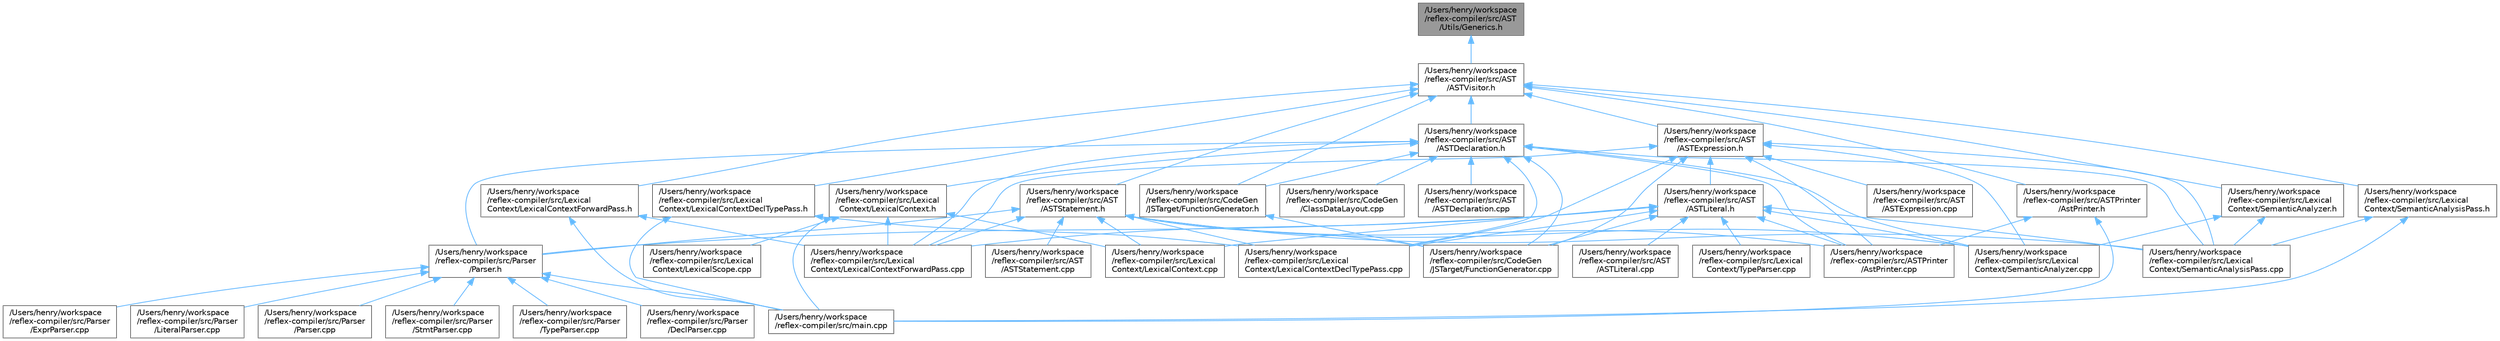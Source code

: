 digraph "/Users/henry/workspace/reflex-compiler/src/AST/Utils/Generics.h"
{
 // LATEX_PDF_SIZE
  bgcolor="transparent";
  edge [fontname=Helvetica,fontsize=10,labelfontname=Helvetica,labelfontsize=10];
  node [fontname=Helvetica,fontsize=10,shape=box,height=0.2,width=0.4];
  Node1 [id="Node000001",label="/Users/henry/workspace\l/reflex-compiler/src/AST\l/Utils/Generics.h",height=0.2,width=0.4,color="gray40", fillcolor="grey60", style="filled", fontcolor="black",tooltip=" "];
  Node1 -> Node2 [id="edge1_Node000001_Node000002",dir="back",color="steelblue1",style="solid",tooltip=" "];
  Node2 [id="Node000002",label="/Users/henry/workspace\l/reflex-compiler/src/AST\l/ASTVisitor.h",height=0.2,width=0.4,color="grey40", fillcolor="white", style="filled",URL="$ASTVisitor_8h.html",tooltip=" "];
  Node2 -> Node3 [id="edge2_Node000002_Node000003",dir="back",color="steelblue1",style="solid",tooltip=" "];
  Node3 [id="Node000003",label="/Users/henry/workspace\l/reflex-compiler/src/AST\l/ASTDeclaration.h",height=0.2,width=0.4,color="grey40", fillcolor="white", style="filled",URL="$ASTDeclaration_8h.html",tooltip=" "];
  Node3 -> Node4 [id="edge3_Node000003_Node000004",dir="back",color="steelblue1",style="solid",tooltip=" "];
  Node4 [id="Node000004",label="/Users/henry/workspace\l/reflex-compiler/src/AST\l/ASTDeclaration.cpp",height=0.2,width=0.4,color="grey40", fillcolor="white", style="filled",URL="$ASTDeclaration_8cpp.html",tooltip=" "];
  Node3 -> Node5 [id="edge4_Node000003_Node000005",dir="back",color="steelblue1",style="solid",tooltip=" "];
  Node5 [id="Node000005",label="/Users/henry/workspace\l/reflex-compiler/src/ASTPrinter\l/AstPrinter.cpp",height=0.2,width=0.4,color="grey40", fillcolor="white", style="filled",URL="$AstPrinter_8cpp.html",tooltip=" "];
  Node3 -> Node6 [id="edge5_Node000003_Node000006",dir="back",color="steelblue1",style="solid",tooltip=" "];
  Node6 [id="Node000006",label="/Users/henry/workspace\l/reflex-compiler/src/CodeGen\l/ClassDataLayout.cpp",height=0.2,width=0.4,color="grey40", fillcolor="white", style="filled",URL="$ClassDataLayout_8cpp.html",tooltip=" "];
  Node3 -> Node7 [id="edge6_Node000003_Node000007",dir="back",color="steelblue1",style="solid",tooltip=" "];
  Node7 [id="Node000007",label="/Users/henry/workspace\l/reflex-compiler/src/CodeGen\l/JSTarget/FunctionGenerator.cpp",height=0.2,width=0.4,color="grey40", fillcolor="white", style="filled",URL="$JSTarget_2FunctionGenerator_8cpp.html",tooltip=" "];
  Node3 -> Node8 [id="edge7_Node000003_Node000008",dir="back",color="steelblue1",style="solid",tooltip=" "];
  Node8 [id="Node000008",label="/Users/henry/workspace\l/reflex-compiler/src/CodeGen\l/JSTarget/FunctionGenerator.h",height=0.2,width=0.4,color="grey40", fillcolor="white", style="filled",URL="$JSTarget_2FunctionGenerator_8h.html",tooltip=" "];
  Node8 -> Node7 [id="edge8_Node000008_Node000007",dir="back",color="steelblue1",style="solid",tooltip=" "];
  Node3 -> Node9 [id="edge9_Node000003_Node000009",dir="back",color="steelblue1",style="solid",tooltip=" "];
  Node9 [id="Node000009",label="/Users/henry/workspace\l/reflex-compiler/src/Lexical\lContext/LexicalContext.h",height=0.2,width=0.4,color="grey40", fillcolor="white", style="filled",URL="$LexicalContext_8h.html",tooltip=" "];
  Node9 -> Node10 [id="edge10_Node000009_Node000010",dir="back",color="steelblue1",style="solid",tooltip=" "];
  Node10 [id="Node000010",label="/Users/henry/workspace\l/reflex-compiler/src/Lexical\lContext/LexicalContext.cpp",height=0.2,width=0.4,color="grey40", fillcolor="white", style="filled",URL="$LexicalContext_8cpp.html",tooltip=" "];
  Node9 -> Node11 [id="edge11_Node000009_Node000011",dir="back",color="steelblue1",style="solid",tooltip=" "];
  Node11 [id="Node000011",label="/Users/henry/workspace\l/reflex-compiler/src/Lexical\lContext/LexicalContextForwardPass.cpp",height=0.2,width=0.4,color="grey40", fillcolor="white", style="filled",URL="$LexicalContextForwardPass_8cpp.html",tooltip=" "];
  Node9 -> Node12 [id="edge12_Node000009_Node000012",dir="back",color="steelblue1",style="solid",tooltip=" "];
  Node12 [id="Node000012",label="/Users/henry/workspace\l/reflex-compiler/src/Lexical\lContext/LexicalScope.cpp",height=0.2,width=0.4,color="grey40", fillcolor="white", style="filled",URL="$LexicalScope_8cpp.html",tooltip=" "];
  Node9 -> Node13 [id="edge13_Node000009_Node000013",dir="back",color="steelblue1",style="solid",tooltip=" "];
  Node13 [id="Node000013",label="/Users/henry/workspace\l/reflex-compiler/src/main.cpp",height=0.2,width=0.4,color="grey40", fillcolor="white", style="filled",URL="$main_8cpp.html",tooltip=" "];
  Node3 -> Node14 [id="edge14_Node000003_Node000014",dir="back",color="steelblue1",style="solid",tooltip=" "];
  Node14 [id="Node000014",label="/Users/henry/workspace\l/reflex-compiler/src/Lexical\lContext/LexicalContextDeclTypePass.cpp",height=0.2,width=0.4,color="grey40", fillcolor="white", style="filled",URL="$LexicalContextDeclTypePass_8cpp.html",tooltip=" "];
  Node3 -> Node11 [id="edge15_Node000003_Node000011",dir="back",color="steelblue1",style="solid",tooltip=" "];
  Node3 -> Node15 [id="edge16_Node000003_Node000015",dir="back",color="steelblue1",style="solid",tooltip=" "];
  Node15 [id="Node000015",label="/Users/henry/workspace\l/reflex-compiler/src/Lexical\lContext/SemanticAnalysisPass.cpp",height=0.2,width=0.4,color="grey40", fillcolor="white", style="filled",URL="$SemanticAnalysisPass_8cpp.html",tooltip=" "];
  Node3 -> Node16 [id="edge17_Node000003_Node000016",dir="back",color="steelblue1",style="solid",tooltip=" "];
  Node16 [id="Node000016",label="/Users/henry/workspace\l/reflex-compiler/src/Lexical\lContext/SemanticAnalyzer.cpp",height=0.2,width=0.4,color="grey40", fillcolor="white", style="filled",URL="$SemanticAnalyzer_8cpp.html",tooltip=" "];
  Node3 -> Node17 [id="edge18_Node000003_Node000017",dir="back",color="steelblue1",style="solid",tooltip=" "];
  Node17 [id="Node000017",label="/Users/henry/workspace\l/reflex-compiler/src/Parser\l/Parser.h",height=0.2,width=0.4,color="grey40", fillcolor="white", style="filled",URL="$Parser_8h.html",tooltip=" "];
  Node17 -> Node18 [id="edge19_Node000017_Node000018",dir="back",color="steelblue1",style="solid",tooltip=" "];
  Node18 [id="Node000018",label="/Users/henry/workspace\l/reflex-compiler/src/Parser\l/DeclParser.cpp",height=0.2,width=0.4,color="grey40", fillcolor="white", style="filled",URL="$DeclParser_8cpp.html",tooltip=" "];
  Node17 -> Node19 [id="edge20_Node000017_Node000019",dir="back",color="steelblue1",style="solid",tooltip=" "];
  Node19 [id="Node000019",label="/Users/henry/workspace\l/reflex-compiler/src/Parser\l/ExprParser.cpp",height=0.2,width=0.4,color="grey40", fillcolor="white", style="filled",URL="$ExprParser_8cpp.html",tooltip=" "];
  Node17 -> Node20 [id="edge21_Node000017_Node000020",dir="back",color="steelblue1",style="solid",tooltip=" "];
  Node20 [id="Node000020",label="/Users/henry/workspace\l/reflex-compiler/src/Parser\l/LiteralParser.cpp",height=0.2,width=0.4,color="grey40", fillcolor="white", style="filled",URL="$LiteralParser_8cpp.html",tooltip=" "];
  Node17 -> Node21 [id="edge22_Node000017_Node000021",dir="back",color="steelblue1",style="solid",tooltip=" "];
  Node21 [id="Node000021",label="/Users/henry/workspace\l/reflex-compiler/src/Parser\l/Parser.cpp",height=0.2,width=0.4,color="grey40", fillcolor="white", style="filled",URL="$Parser_8cpp.html",tooltip=" "];
  Node17 -> Node22 [id="edge23_Node000017_Node000022",dir="back",color="steelblue1",style="solid",tooltip=" "];
  Node22 [id="Node000022",label="/Users/henry/workspace\l/reflex-compiler/src/Parser\l/StmtParser.cpp",height=0.2,width=0.4,color="grey40", fillcolor="white", style="filled",URL="$StmtParser_8cpp.html",tooltip=" "];
  Node17 -> Node23 [id="edge24_Node000017_Node000023",dir="back",color="steelblue1",style="solid",tooltip=" "];
  Node23 [id="Node000023",label="/Users/henry/workspace\l/reflex-compiler/src/Parser\l/TypeParser.cpp",height=0.2,width=0.4,color="grey40", fillcolor="white", style="filled",URL="$Parser_2TypeParser_8cpp.html",tooltip=" "];
  Node17 -> Node13 [id="edge25_Node000017_Node000013",dir="back",color="steelblue1",style="solid",tooltip=" "];
  Node2 -> Node24 [id="edge26_Node000002_Node000024",dir="back",color="steelblue1",style="solid",tooltip=" "];
  Node24 [id="Node000024",label="/Users/henry/workspace\l/reflex-compiler/src/AST\l/ASTExpression.h",height=0.2,width=0.4,color="grey40", fillcolor="white", style="filled",URL="$ASTExpression_8h.html",tooltip=" "];
  Node24 -> Node25 [id="edge27_Node000024_Node000025",dir="back",color="steelblue1",style="solid",tooltip=" "];
  Node25 [id="Node000025",label="/Users/henry/workspace\l/reflex-compiler/src/AST\l/ASTExpression.cpp",height=0.2,width=0.4,color="grey40", fillcolor="white", style="filled",URL="$ASTExpression_8cpp.html",tooltip=" "];
  Node24 -> Node26 [id="edge28_Node000024_Node000026",dir="back",color="steelblue1",style="solid",tooltip=" "];
  Node26 [id="Node000026",label="/Users/henry/workspace\l/reflex-compiler/src/AST\l/ASTLiteral.h",height=0.2,width=0.4,color="grey40", fillcolor="white", style="filled",URL="$ASTLiteral_8h.html",tooltip=" "];
  Node26 -> Node27 [id="edge29_Node000026_Node000027",dir="back",color="steelblue1",style="solid",tooltip=" "];
  Node27 [id="Node000027",label="/Users/henry/workspace\l/reflex-compiler/src/AST\l/ASTLiteral.cpp",height=0.2,width=0.4,color="grey40", fillcolor="white", style="filled",URL="$ASTLiteral_8cpp.html",tooltip=" "];
  Node26 -> Node5 [id="edge30_Node000026_Node000005",dir="back",color="steelblue1",style="solid",tooltip=" "];
  Node26 -> Node7 [id="edge31_Node000026_Node000007",dir="back",color="steelblue1",style="solid",tooltip=" "];
  Node26 -> Node10 [id="edge32_Node000026_Node000010",dir="back",color="steelblue1",style="solid",tooltip=" "];
  Node26 -> Node14 [id="edge33_Node000026_Node000014",dir="back",color="steelblue1",style="solid",tooltip=" "];
  Node26 -> Node11 [id="edge34_Node000026_Node000011",dir="back",color="steelblue1",style="solid",tooltip=" "];
  Node26 -> Node15 [id="edge35_Node000026_Node000015",dir="back",color="steelblue1",style="solid",tooltip=" "];
  Node26 -> Node16 [id="edge36_Node000026_Node000016",dir="back",color="steelblue1",style="solid",tooltip=" "];
  Node26 -> Node28 [id="edge37_Node000026_Node000028",dir="back",color="steelblue1",style="solid",tooltip=" "];
  Node28 [id="Node000028",label="/Users/henry/workspace\l/reflex-compiler/src/Lexical\lContext/TypeParser.cpp",height=0.2,width=0.4,color="grey40", fillcolor="white", style="filled",URL="$LexicalContext_2TypeParser_8cpp.html",tooltip=" "];
  Node26 -> Node17 [id="edge38_Node000026_Node000017",dir="back",color="steelblue1",style="solid",tooltip=" "];
  Node24 -> Node5 [id="edge39_Node000024_Node000005",dir="back",color="steelblue1",style="solid",tooltip=" "];
  Node24 -> Node7 [id="edge40_Node000024_Node000007",dir="back",color="steelblue1",style="solid",tooltip=" "];
  Node24 -> Node14 [id="edge41_Node000024_Node000014",dir="back",color="steelblue1",style="solid",tooltip=" "];
  Node24 -> Node11 [id="edge42_Node000024_Node000011",dir="back",color="steelblue1",style="solid",tooltip=" "];
  Node24 -> Node15 [id="edge43_Node000024_Node000015",dir="back",color="steelblue1",style="solid",tooltip=" "];
  Node24 -> Node16 [id="edge44_Node000024_Node000016",dir="back",color="steelblue1",style="solid",tooltip=" "];
  Node2 -> Node29 [id="edge45_Node000002_Node000029",dir="back",color="steelblue1",style="solid",tooltip=" "];
  Node29 [id="Node000029",label="/Users/henry/workspace\l/reflex-compiler/src/AST\l/ASTStatement.h",height=0.2,width=0.4,color="grey40", fillcolor="white", style="filled",URL="$ASTStatement_8h.html",tooltip=" "];
  Node29 -> Node30 [id="edge46_Node000029_Node000030",dir="back",color="steelblue1",style="solid",tooltip=" "];
  Node30 [id="Node000030",label="/Users/henry/workspace\l/reflex-compiler/src/AST\l/ASTStatement.cpp",height=0.2,width=0.4,color="grey40", fillcolor="white", style="filled",URL="$ASTStatement_8cpp.html",tooltip=" "];
  Node29 -> Node5 [id="edge47_Node000029_Node000005",dir="back",color="steelblue1",style="solid",tooltip=" "];
  Node29 -> Node7 [id="edge48_Node000029_Node000007",dir="back",color="steelblue1",style="solid",tooltip=" "];
  Node29 -> Node10 [id="edge49_Node000029_Node000010",dir="back",color="steelblue1",style="solid",tooltip=" "];
  Node29 -> Node14 [id="edge50_Node000029_Node000014",dir="back",color="steelblue1",style="solid",tooltip=" "];
  Node29 -> Node11 [id="edge51_Node000029_Node000011",dir="back",color="steelblue1",style="solid",tooltip=" "];
  Node29 -> Node15 [id="edge52_Node000029_Node000015",dir="back",color="steelblue1",style="solid",tooltip=" "];
  Node29 -> Node16 [id="edge53_Node000029_Node000016",dir="back",color="steelblue1",style="solid",tooltip=" "];
  Node29 -> Node17 [id="edge54_Node000029_Node000017",dir="back",color="steelblue1",style="solid",tooltip=" "];
  Node2 -> Node31 [id="edge55_Node000002_Node000031",dir="back",color="steelblue1",style="solid",tooltip=" "];
  Node31 [id="Node000031",label="/Users/henry/workspace\l/reflex-compiler/src/ASTPrinter\l/AstPrinter.h",height=0.2,width=0.4,color="grey40", fillcolor="white", style="filled",URL="$AstPrinter_8h.html",tooltip=" "];
  Node31 -> Node5 [id="edge56_Node000031_Node000005",dir="back",color="steelblue1",style="solid",tooltip=" "];
  Node31 -> Node13 [id="edge57_Node000031_Node000013",dir="back",color="steelblue1",style="solid",tooltip=" "];
  Node2 -> Node8 [id="edge58_Node000002_Node000008",dir="back",color="steelblue1",style="solid",tooltip=" "];
  Node2 -> Node32 [id="edge59_Node000002_Node000032",dir="back",color="steelblue1",style="solid",tooltip=" "];
  Node32 [id="Node000032",label="/Users/henry/workspace\l/reflex-compiler/src/Lexical\lContext/LexicalContextDeclTypePass.h",height=0.2,width=0.4,color="grey40", fillcolor="white", style="filled",URL="$LexicalContextDeclTypePass_8h.html",tooltip=" "];
  Node32 -> Node14 [id="edge60_Node000032_Node000014",dir="back",color="steelblue1",style="solid",tooltip=" "];
  Node32 -> Node13 [id="edge61_Node000032_Node000013",dir="back",color="steelblue1",style="solid",tooltip=" "];
  Node2 -> Node33 [id="edge62_Node000002_Node000033",dir="back",color="steelblue1",style="solid",tooltip=" "];
  Node33 [id="Node000033",label="/Users/henry/workspace\l/reflex-compiler/src/Lexical\lContext/LexicalContextForwardPass.h",height=0.2,width=0.4,color="grey40", fillcolor="white", style="filled",URL="$LexicalContextForwardPass_8h.html",tooltip=" "];
  Node33 -> Node11 [id="edge63_Node000033_Node000011",dir="back",color="steelblue1",style="solid",tooltip=" "];
  Node33 -> Node13 [id="edge64_Node000033_Node000013",dir="back",color="steelblue1",style="solid",tooltip=" "];
  Node2 -> Node34 [id="edge65_Node000002_Node000034",dir="back",color="steelblue1",style="solid",tooltip=" "];
  Node34 [id="Node000034",label="/Users/henry/workspace\l/reflex-compiler/src/Lexical\lContext/SemanticAnalysisPass.h",height=0.2,width=0.4,color="grey40", fillcolor="white", style="filled",URL="$SemanticAnalysisPass_8h.html",tooltip=" "];
  Node34 -> Node15 [id="edge66_Node000034_Node000015",dir="back",color="steelblue1",style="solid",tooltip=" "];
  Node34 -> Node13 [id="edge67_Node000034_Node000013",dir="back",color="steelblue1",style="solid",tooltip=" "];
  Node2 -> Node35 [id="edge68_Node000002_Node000035",dir="back",color="steelblue1",style="solid",tooltip=" "];
  Node35 [id="Node000035",label="/Users/henry/workspace\l/reflex-compiler/src/Lexical\lContext/SemanticAnalyzer.h",height=0.2,width=0.4,color="grey40", fillcolor="white", style="filled",URL="$SemanticAnalyzer_8h.html",tooltip=" "];
  Node35 -> Node15 [id="edge69_Node000035_Node000015",dir="back",color="steelblue1",style="solid",tooltip=" "];
  Node35 -> Node16 [id="edge70_Node000035_Node000016",dir="back",color="steelblue1",style="solid",tooltip=" "];
}
